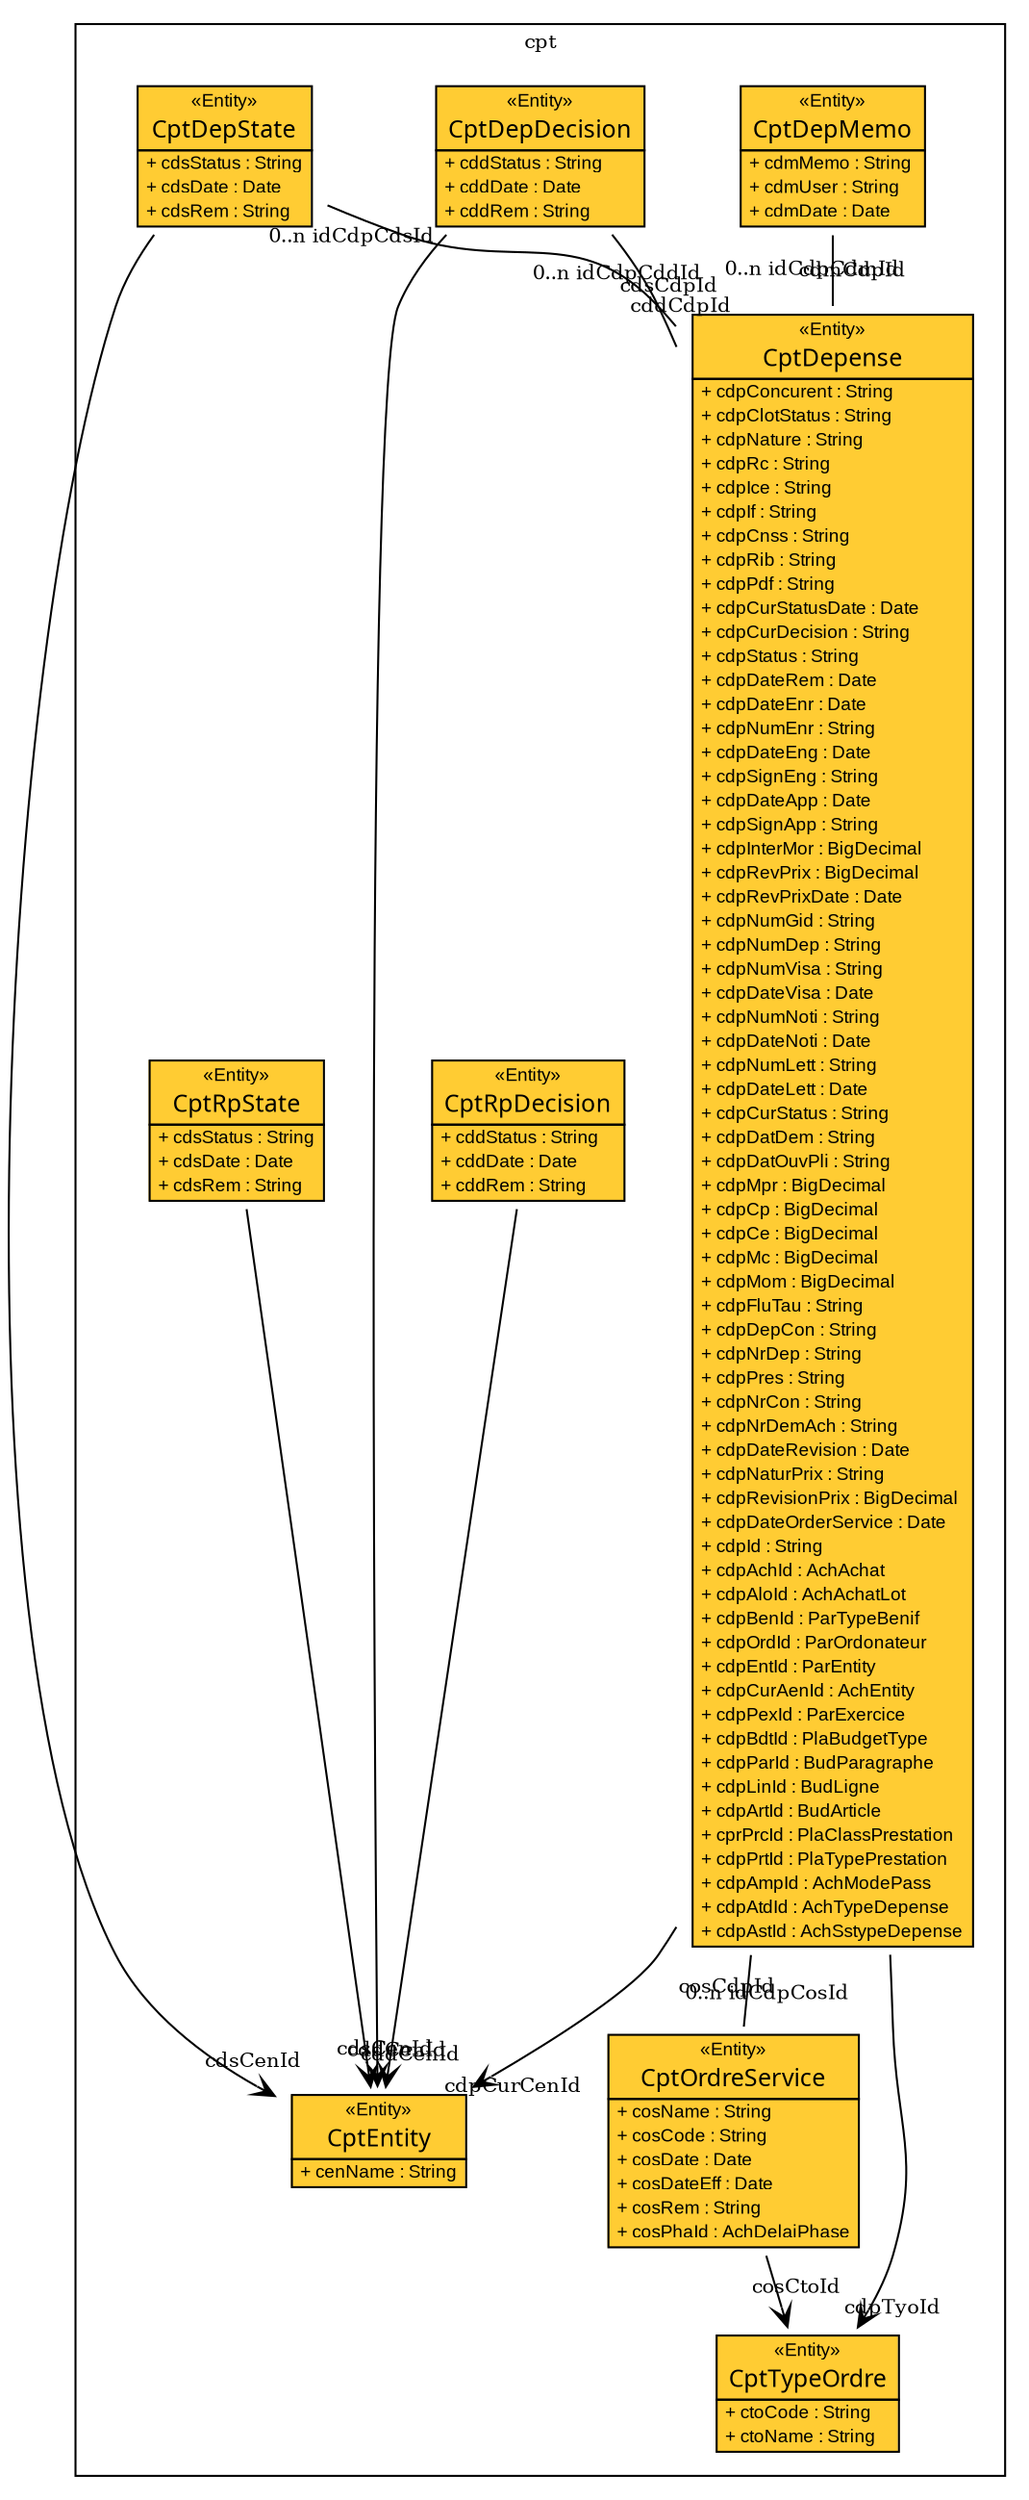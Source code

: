 digraph G {
	fontsize = 10
	node [
		fontsize = 10
		fontname="arial"
		shape=plaintext
	]

	edge [
		fontsize = 10
	]
subgraph clustercpt {
	label = "cpt"  
	CptDepDecision [label=<<table border="0" cellborder="1" cellspacing="0" cellpadding="0" port="p" bgcolor="#FFCC33">
	<tr><td>
	<table border="0" cellspacing="1" cellpadding="1">
		<tr><td> &laquo;Entity&raquo; </td></tr>
		<tr><td><font face="arialbd"  point-size="12.0"> CptDepDecision </font></td></tr>
	</table></td></tr>
	<tr><td>
		<table border="0" cellspacing="0" cellpadding="1">	
	<tr><td align="left"> + cddStatus : String </td></tr>
	<tr><td align="left"> + cddDate : Date </td></tr>
	<tr><td align="left"> + cddRem : String </td></tr>
		</table>		
	</td></tr>
	</table>>, fontname="arial", fontcolor="black", fontsize=9.0];
	CptDepMemo [label=<<table border="0" cellborder="1" cellspacing="0" cellpadding="0" port="p" bgcolor="#FFCC33">
	<tr><td>
	<table border="0" cellspacing="1" cellpadding="1">
		<tr><td> &laquo;Entity&raquo; </td></tr>
		<tr><td><font face="arialbd"  point-size="12.0"> CptDepMemo </font></td></tr>
	</table></td></tr>
	<tr><td>
		<table border="0" cellspacing="0" cellpadding="1">	
	<tr><td align="left"> + cdmMemo : String </td></tr>
	<tr><td align="left"> + cdmUser : String </td></tr>
	<tr><td align="left"> + cdmDate : Date </td></tr>
		</table>		
	</td></tr>
	</table>>, fontname="arial", fontcolor="black", fontsize=9.0];
	CptDepState [label=<<table border="0" cellborder="1" cellspacing="0" cellpadding="0" port="p" bgcolor="#FFCC33">
	<tr><td>
	<table border="0" cellspacing="1" cellpadding="1">
		<tr><td> &laquo;Entity&raquo; </td></tr>
		<tr><td><font face="arialbd"  point-size="12.0"> CptDepState </font></td></tr>
	</table></td></tr>
	<tr><td>
		<table border="0" cellspacing="0" cellpadding="1">	
	<tr><td align="left"> + cdsStatus : String </td></tr>
	<tr><td align="left"> + cdsDate : Date </td></tr>
	<tr><td align="left"> + cdsRem : String </td></tr>
		</table>		
	</td></tr>
	</table>>, fontname="arial", fontcolor="black", fontsize=9.0];
	CptDepense [label=<<table border="0" cellborder="1" cellspacing="0" cellpadding="0" port="p" bgcolor="#FFCC33">
	<tr><td>
	<table border="0" cellspacing="1" cellpadding="1">
		<tr><td> &laquo;Entity&raquo; </td></tr>
		<tr><td><font face="arialbd"  point-size="12.0"> CptDepense </font></td></tr>
	</table></td></tr>
	<tr><td>
		<table border="0" cellspacing="0" cellpadding="1">	
	<tr><td align="left"> + cdpConcurent : String </td></tr>
	<tr><td align="left"> + cdpClotStatus : String </td></tr>
	<tr><td align="left"> + cdpNature : String </td></tr>
	<tr><td align="left"> + cdpRc : String </td></tr>
	<tr><td align="left"> + cdpIce : String </td></tr>
	<tr><td align="left"> + cdpIf : String </td></tr>
	<tr><td align="left"> + cdpCnss : String </td></tr>
	<tr><td align="left"> + cdpRib : String </td></tr>
	<tr><td align="left"> + cdpPdf : String </td></tr>
	<tr><td align="left"> + cdpCurStatusDate : Date </td></tr>
	<tr><td align="left"> + cdpCurDecision : String </td></tr>
	<tr><td align="left"> + cdpStatus : String </td></tr>
	<tr><td align="left"> + cdpDateRem : Date </td></tr>
	<tr><td align="left"> + cdpDateEnr : Date </td></tr>
	<tr><td align="left"> + cdpNumEnr : String </td></tr>
	<tr><td align="left"> + cdpDateEng : Date </td></tr>
	<tr><td align="left"> + cdpSignEng : String </td></tr>
	<tr><td align="left"> + cdpDateApp : Date </td></tr>
	<tr><td align="left"> + cdpSignApp : String </td></tr>
	<tr><td align="left"> + cdpInterMor : BigDecimal </td></tr>
	<tr><td align="left"> + cdpRevPrix : BigDecimal </td></tr>
	<tr><td align="left"> + cdpRevPrixDate : Date </td></tr>
	<tr><td align="left"> + cdpNumGid : String </td></tr>
	<tr><td align="left"> + cdpNumDep : String </td></tr>
	<tr><td align="left"> + cdpNumVisa : String </td></tr>
	<tr><td align="left"> + cdpDateVisa : Date </td></tr>
	<tr><td align="left"> + cdpNumNoti : String </td></tr>
	<tr><td align="left"> + cdpDateNoti : Date </td></tr>
	<tr><td align="left"> + cdpNumLett : String </td></tr>
	<tr><td align="left"> + cdpDateLett : Date </td></tr>
	<tr><td align="left"> + cdpCurStatus : String </td></tr>
	<tr><td align="left"> + cdpDatDem : String </td></tr>
	<tr><td align="left"> + cdpDatOuvPli : String </td></tr>
	<tr><td align="left"> + cdpMpr : BigDecimal </td></tr>
	<tr><td align="left"> + cdpCp : BigDecimal </td></tr>
	<tr><td align="left"> + cdpCe : BigDecimal </td></tr>
	<tr><td align="left"> + cdpMc : BigDecimal </td></tr>
	<tr><td align="left"> + cdpMom : BigDecimal </td></tr>
	<tr><td align="left"> + cdpFluTau : String </td></tr>
	<tr><td align="left"> + cdpDepCon : String </td></tr>
	<tr><td align="left"> + cdpNrDep : String </td></tr>
	<tr><td align="left"> + cdpPres : String </td></tr>
	<tr><td align="left"> + cdpNrCon : String </td></tr>
	<tr><td align="left"> + cdpNrDemAch : String </td></tr>
	<tr><td align="left"> + cdpDateRevision : Date </td></tr>
	<tr><td align="left"> + cdpNaturPrix : String </td></tr>
	<tr><td align="left"> + cdpRevisionPrix : BigDecimal </td></tr>
	<tr><td align="left"> + cdpDateOrderService : Date </td></tr>
	<tr><td align="left"> + cdpId : String </td></tr>
	<tr><td align="left"> + cdpAchId : AchAchat </td></tr>
	<tr><td align="left"> + cdpAloId : AchAchatLot </td></tr>
	<tr><td align="left"> + cdpBenId : ParTypeBenif </td></tr>
	<tr><td align="left"> + cdpOrdId : ParOrdonateur </td></tr>
	<tr><td align="left"> + cdpEntId : ParEntity </td></tr>
	<tr><td align="left"> + cdpCurAenId : AchEntity </td></tr>
	<tr><td align="left"> + cdpPexId : ParExercice </td></tr>
	<tr><td align="left"> + cdpBdtId : PlaBudgetType </td></tr>
	<tr><td align="left"> + cdpParId : BudParagraphe </td></tr>
	<tr><td align="left"> + cdpLinId : BudLigne </td></tr>
	<tr><td align="left"> + cdpArtId : BudArticle </td></tr>
	<tr><td align="left"> + cprPrcId : PlaClassPrestation </td></tr>
	<tr><td align="left"> + cdpPrtId : PlaTypePrestation </td></tr>
	<tr><td align="left"> + cdpAmpId : AchModePass </td></tr>
	<tr><td align="left"> + cdpAtdId : AchTypeDepense </td></tr>
	<tr><td align="left"> + cdpAstId : AchSstypeDepense </td></tr>
		</table>		
	</td></tr>
	</table>>, fontname="arial", fontcolor="black", fontsize=9.0];
	CptEntity [label=<<table border="0" cellborder="1" cellspacing="0" cellpadding="0" port="p" bgcolor="#FFCC33">
	<tr><td>
	<table border="0" cellspacing="1" cellpadding="1">
		<tr><td> &laquo;Entity&raquo; </td></tr>
		<tr><td><font face="arialbd"  point-size="12.0"> CptEntity </font></td></tr>
	</table></td></tr>
	<tr><td>
		<table border="0" cellspacing="0" cellpadding="1">	
	<tr><td align="left"> + cenName : String </td></tr>
		</table>		
	</td></tr>
	</table>>, fontname="arial", fontcolor="black", fontsize=9.0];
	CptOrdreService [label=<<table border="0" cellborder="1" cellspacing="0" cellpadding="0" port="p" bgcolor="#FFCC33">
	<tr><td>
	<table border="0" cellspacing="1" cellpadding="1">
		<tr><td> &laquo;Entity&raquo; </td></tr>
		<tr><td><font face="arialbd"  point-size="12.0"> CptOrdreService </font></td></tr>
	</table></td></tr>
	<tr><td>
		<table border="0" cellspacing="0" cellpadding="1">	
	<tr><td align="left"> + cosName : String </td></tr>
	<tr><td align="left"> + cosCode : String </td></tr>
	<tr><td align="left"> + cosDate : Date </td></tr>
	<tr><td align="left"> + cosDateEff : Date </td></tr>
	<tr><td align="left"> + cosRem : String </td></tr>
	<tr><td align="left"> + cosPhaId : AchDelaiPhase </td></tr>
		</table>		
	</td></tr>
	</table>>, fontname="arial", fontcolor="black", fontsize=9.0];
	CptRpDecision [label=<<table border="0" cellborder="1" cellspacing="0" cellpadding="0" port="p" bgcolor="#FFCC33">
	<tr><td>
	<table border="0" cellspacing="1" cellpadding="1">
		<tr><td> &laquo;Entity&raquo; </td></tr>
		<tr><td><font face="arialbd"  point-size="12.0"> CptRpDecision </font></td></tr>
	</table></td></tr>
	<tr><td>
		<table border="0" cellspacing="0" cellpadding="1">	
	<tr><td align="left"> + cddStatus : String </td></tr>
	<tr><td align="left"> + cddDate : Date </td></tr>
	<tr><td align="left"> + cddRem : String </td></tr>
		</table>		
	</td></tr>
	</table>>, fontname="arial", fontcolor="black", fontsize=9.0];
	CptRpState [label=<<table border="0" cellborder="1" cellspacing="0" cellpadding="0" port="p" bgcolor="#FFCC33">
	<tr><td>
	<table border="0" cellspacing="1" cellpadding="1">
		<tr><td> &laquo;Entity&raquo; </td></tr>
		<tr><td><font face="arialbd"  point-size="12.0"> CptRpState </font></td></tr>
	</table></td></tr>
	<tr><td>
		<table border="0" cellspacing="0" cellpadding="1">	
	<tr><td align="left"> + cdsStatus : String </td></tr>
	<tr><td align="left"> + cdsDate : Date </td></tr>
	<tr><td align="left"> + cdsRem : String </td></tr>
		</table>		
	</td></tr>
	</table>>, fontname="arial", fontcolor="black", fontsize=9.0];
	CptTypeOrdre [label=<<table border="0" cellborder="1" cellspacing="0" cellpadding="0" port="p" bgcolor="#FFCC33">
	<tr><td>
	<table border="0" cellspacing="1" cellpadding="1">
		<tr><td> &laquo;Entity&raquo; </td></tr>
		<tr><td><font face="arialbd"  point-size="12.0"> CptTypeOrdre </font></td></tr>
	</table></td></tr>
	<tr><td>
		<table border="0" cellspacing="0" cellpadding="1">	
	<tr><td align="left"> + ctoCode : String </td></tr>
	<tr><td align="left"> + ctoName : String </td></tr>
		</table>		
	</td></tr>
	</table>>, fontname="arial", fontcolor="black", fontsize=9.0];
}
edge [arrowhead = "empty"]
edge [arrowhead = "none"]


edge [arrowtail="none" arrowhead = "none" headlabel="cddCdpId" taillabel="0..n idCdpCddId" labeldistance="2.0" labelangle="-30"]

CptDepDecision -> CptDepense

edge [arrowtail="none" arrowhead = "open" headlabel="cddCenId" taillabel="" labeldistance="2.0" labelangle="-30"]

CptDepDecision -> CptEntity

edge [arrowtail="none" arrowhead = "none" headlabel="cdmCdpId" taillabel="0..n idCdpCdmId" labeldistance="2.0" labelangle="-30"]

CptDepMemo -> CptDepense

edge [arrowtail="none" arrowhead = "none" headlabel="cdsCdpId" taillabel="0..n idCdpCdsId" labeldistance="2.0" labelangle="-30"]

CptDepState -> CptDepense

edge [arrowtail="none" arrowhead = "open" headlabel="cdsCenId" taillabel="" labeldistance="2.0" labelangle="-30"]

CptDepState -> CptEntity

edge [arrowtail="none" arrowhead = "open" headlabel="cdpCurCenId" taillabel="" labeldistance="2.0" labelangle="-30"]

CptDepense -> CptEntity

edge [arrowtail="none" arrowhead = "none" headlabel="0..n idCdpCosId" taillabel="cosCdpId" labeldistance="2.0" labelangle="-30"]

CptDepense -> CptOrdreService

edge [arrowtail="none" arrowhead = "open" headlabel="cdpTyoId" taillabel="" labeldistance="2.0" labelangle="-30"]

CptDepense -> CptTypeOrdre

edge [arrowtail="none" arrowhead = "open" headlabel="cosCtoId" taillabel="" labeldistance="2.0" labelangle="-30"]

CptOrdreService -> CptTypeOrdre

edge [arrowtail="none" arrowhead = "open" headlabel="cddCenId" taillabel="" labeldistance="2.0" labelangle="-30"]

CptRpDecision -> CptEntity

edge [arrowtail="none" arrowhead = "open" headlabel="cdsCenId" taillabel="" labeldistance="2.0" labelangle="-30"]

CptRpState -> CptEntity
}
